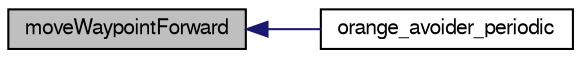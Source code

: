 digraph "moveWaypointForward"
{
  edge [fontname="FreeSans",fontsize="10",labelfontname="FreeSans",labelfontsize="10"];
  node [fontname="FreeSans",fontsize="10",shape=record];
  rankdir="LR";
  Node1 [label="moveWaypointForward",height=0.2,width=0.4,color="black", fillcolor="grey75", style="filled", fontcolor="black"];
  Node1 -> Node2 [dir="back",color="midnightblue",fontsize="10",style="solid",fontname="FreeSans"];
  Node2 [label="orange_avoider_periodic",height=0.2,width=0.4,color="black", fillcolor="white", style="filled",URL="$orange__avoider_8h.html#a46ffc20067e7230ef526003733deb0db"];
}
